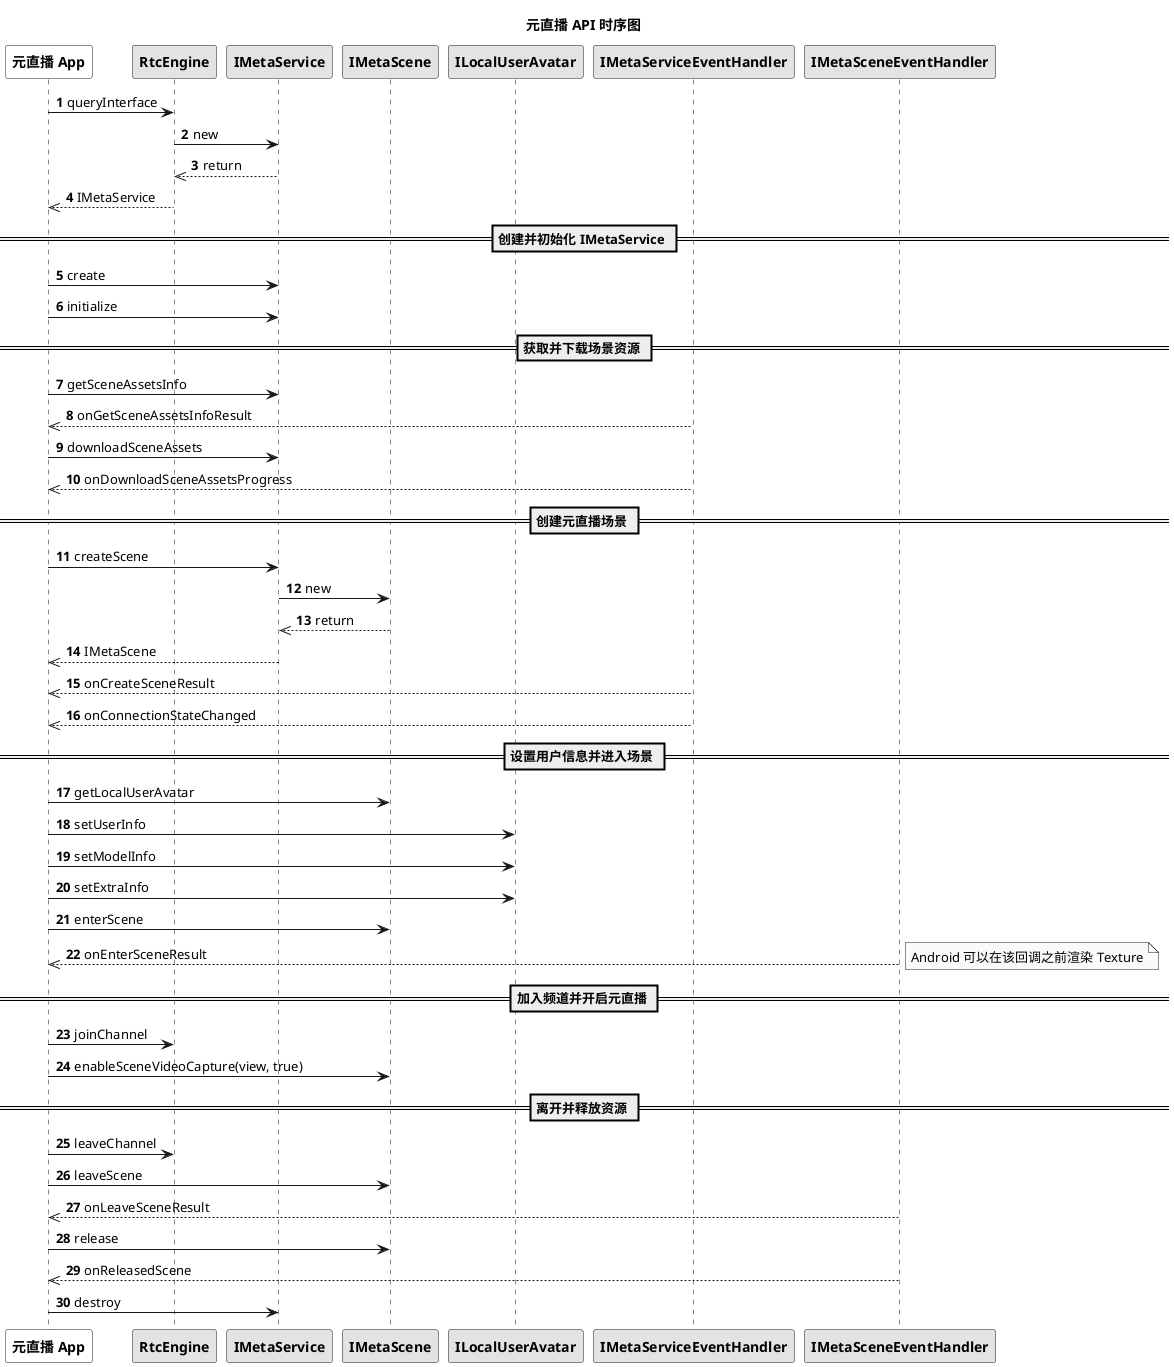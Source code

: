 @startuml
autonumber
skinparam monochrome true

title 元直播 API 时序图
participant "<b>元直播 App</b>" as app #White
participant "<b>RtcEngine</b>" as rtc
participant "<b>IMetaService</b>" as service
participant "<b>IMetaScene</b>" as scene
participant "<b>ILocalUserAvatar</b>" as avatar
participant "<b>IMetaServiceEventHandler</b>" as serviceevent
participant "<b>IMetaSceneEventHandler</b>" as sceneevent

app -> rtc: queryInterface
rtc -> service: new
service -->> rtc: return
rtc -->> app: IMetaService
== 创建并初始化 IMetaService ==
app -> service: create
app -> service: initialize
== 获取并下载场景资源 ==
app -> service: getSceneAssetsInfo
serviceevent -->> app: onGetSceneAssetsInfoResult
app -> service: downloadSceneAssets
serviceevent -->> app: onDownloadSceneAssetsProgress
== 创建元直播场景 ==
app -> service: createScene
service -> scene: new
scene -->> service: return
service -->> app: IMetaScene
serviceevent -->> app: onCreateSceneResult
serviceevent -->> app: onConnectionStateChanged
== 设置用户信息并进入场景 ==
app -> scene: getLocalUserAvatar
app -> avatar: setUserInfo
app -> avatar: setModelInfo
app -> avatar: setExtraInfo
app -> scene: enterScene
sceneevent -->> app: onEnterSceneResult
note right
Android 可以在该回调之前渲染 Texture
end note
== 加入频道并开启元直播 ==
app -> rtc: joinChannel
app -> scene: enableSceneVideoCapture(view, true)
== 离开并释放资源 ==
app -> rtc: leaveChannel
app -> scene: leaveScene
sceneevent -->> app: onLeaveSceneResult
app -> scene: release
sceneevent -->> app: onReleasedScene
app -> service: destroy
@enduml